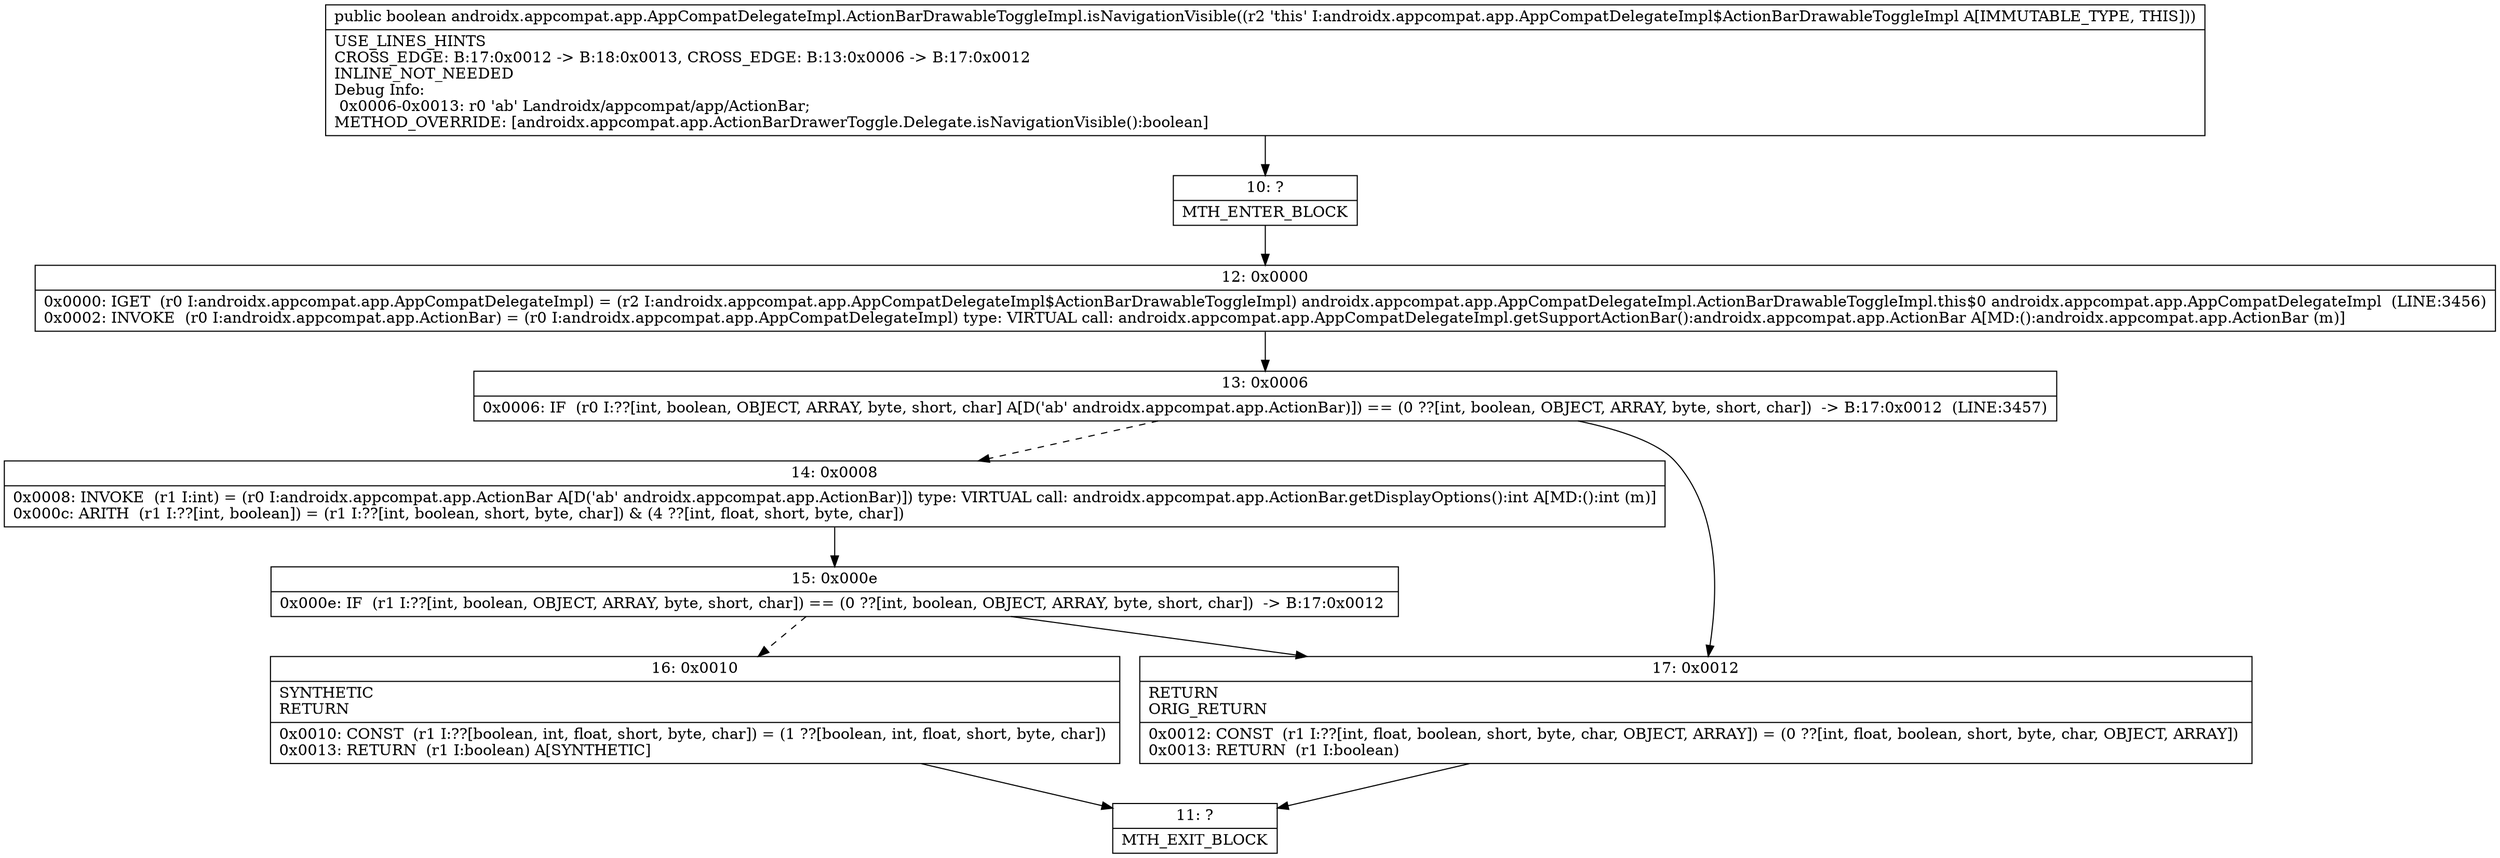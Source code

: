 digraph "CFG forandroidx.appcompat.app.AppCompatDelegateImpl.ActionBarDrawableToggleImpl.isNavigationVisible()Z" {
Node_10 [shape=record,label="{10\:\ ?|MTH_ENTER_BLOCK\l}"];
Node_12 [shape=record,label="{12\:\ 0x0000|0x0000: IGET  (r0 I:androidx.appcompat.app.AppCompatDelegateImpl) = (r2 I:androidx.appcompat.app.AppCompatDelegateImpl$ActionBarDrawableToggleImpl) androidx.appcompat.app.AppCompatDelegateImpl.ActionBarDrawableToggleImpl.this$0 androidx.appcompat.app.AppCompatDelegateImpl  (LINE:3456)\l0x0002: INVOKE  (r0 I:androidx.appcompat.app.ActionBar) = (r0 I:androidx.appcompat.app.AppCompatDelegateImpl) type: VIRTUAL call: androidx.appcompat.app.AppCompatDelegateImpl.getSupportActionBar():androidx.appcompat.app.ActionBar A[MD:():androidx.appcompat.app.ActionBar (m)]\l}"];
Node_13 [shape=record,label="{13\:\ 0x0006|0x0006: IF  (r0 I:??[int, boolean, OBJECT, ARRAY, byte, short, char] A[D('ab' androidx.appcompat.app.ActionBar)]) == (0 ??[int, boolean, OBJECT, ARRAY, byte, short, char])  \-\> B:17:0x0012  (LINE:3457)\l}"];
Node_14 [shape=record,label="{14\:\ 0x0008|0x0008: INVOKE  (r1 I:int) = (r0 I:androidx.appcompat.app.ActionBar A[D('ab' androidx.appcompat.app.ActionBar)]) type: VIRTUAL call: androidx.appcompat.app.ActionBar.getDisplayOptions():int A[MD:():int (m)]\l0x000c: ARITH  (r1 I:??[int, boolean]) = (r1 I:??[int, boolean, short, byte, char]) & (4 ??[int, float, short, byte, char]) \l}"];
Node_15 [shape=record,label="{15\:\ 0x000e|0x000e: IF  (r1 I:??[int, boolean, OBJECT, ARRAY, byte, short, char]) == (0 ??[int, boolean, OBJECT, ARRAY, byte, short, char])  \-\> B:17:0x0012 \l}"];
Node_16 [shape=record,label="{16\:\ 0x0010|SYNTHETIC\lRETURN\l|0x0010: CONST  (r1 I:??[boolean, int, float, short, byte, char]) = (1 ??[boolean, int, float, short, byte, char]) \l0x0013: RETURN  (r1 I:boolean) A[SYNTHETIC]\l}"];
Node_11 [shape=record,label="{11\:\ ?|MTH_EXIT_BLOCK\l}"];
Node_17 [shape=record,label="{17\:\ 0x0012|RETURN\lORIG_RETURN\l|0x0012: CONST  (r1 I:??[int, float, boolean, short, byte, char, OBJECT, ARRAY]) = (0 ??[int, float, boolean, short, byte, char, OBJECT, ARRAY]) \l0x0013: RETURN  (r1 I:boolean) \l}"];
MethodNode[shape=record,label="{public boolean androidx.appcompat.app.AppCompatDelegateImpl.ActionBarDrawableToggleImpl.isNavigationVisible((r2 'this' I:androidx.appcompat.app.AppCompatDelegateImpl$ActionBarDrawableToggleImpl A[IMMUTABLE_TYPE, THIS]))  | USE_LINES_HINTS\lCROSS_EDGE: B:17:0x0012 \-\> B:18:0x0013, CROSS_EDGE: B:13:0x0006 \-\> B:17:0x0012\lINLINE_NOT_NEEDED\lDebug Info:\l  0x0006\-0x0013: r0 'ab' Landroidx\/appcompat\/app\/ActionBar;\lMETHOD_OVERRIDE: [androidx.appcompat.app.ActionBarDrawerToggle.Delegate.isNavigationVisible():boolean]\l}"];
MethodNode -> Node_10;Node_10 -> Node_12;
Node_12 -> Node_13;
Node_13 -> Node_14[style=dashed];
Node_13 -> Node_17;
Node_14 -> Node_15;
Node_15 -> Node_16[style=dashed];
Node_15 -> Node_17;
Node_16 -> Node_11;
Node_17 -> Node_11;
}


